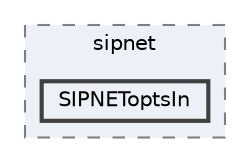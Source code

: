 digraph "SIPNEToptsIn"
{
 // LATEX_PDF_SIZE
  bgcolor="transparent";
  edge [fontname=Helvetica,fontsize=10,labelfontname=Helvetica,labelfontsize=10];
  node [fontname=Helvetica,fontsize=10,shape=box,height=0.2,width=0.4];
  compound=true
  subgraph clusterdir_28c3b2f200bff85637bede5ea531c1ce {
    graph [ bgcolor="#edf0f7", pencolor="grey50", label="sipnet", fontname=Helvetica,fontsize=10 style="filled,dashed", URL="dir_28c3b2f200bff85637bede5ea531c1ce.html",tooltip=""]
  dir_920b52717a025b53a2b7cade9d7819af [label="SIPNEToptsIn", fillcolor="#edf0f7", color="grey25", style="filled,bold", URL="dir_920b52717a025b53a2b7cade9d7819af.html",tooltip=""];
  }
}
